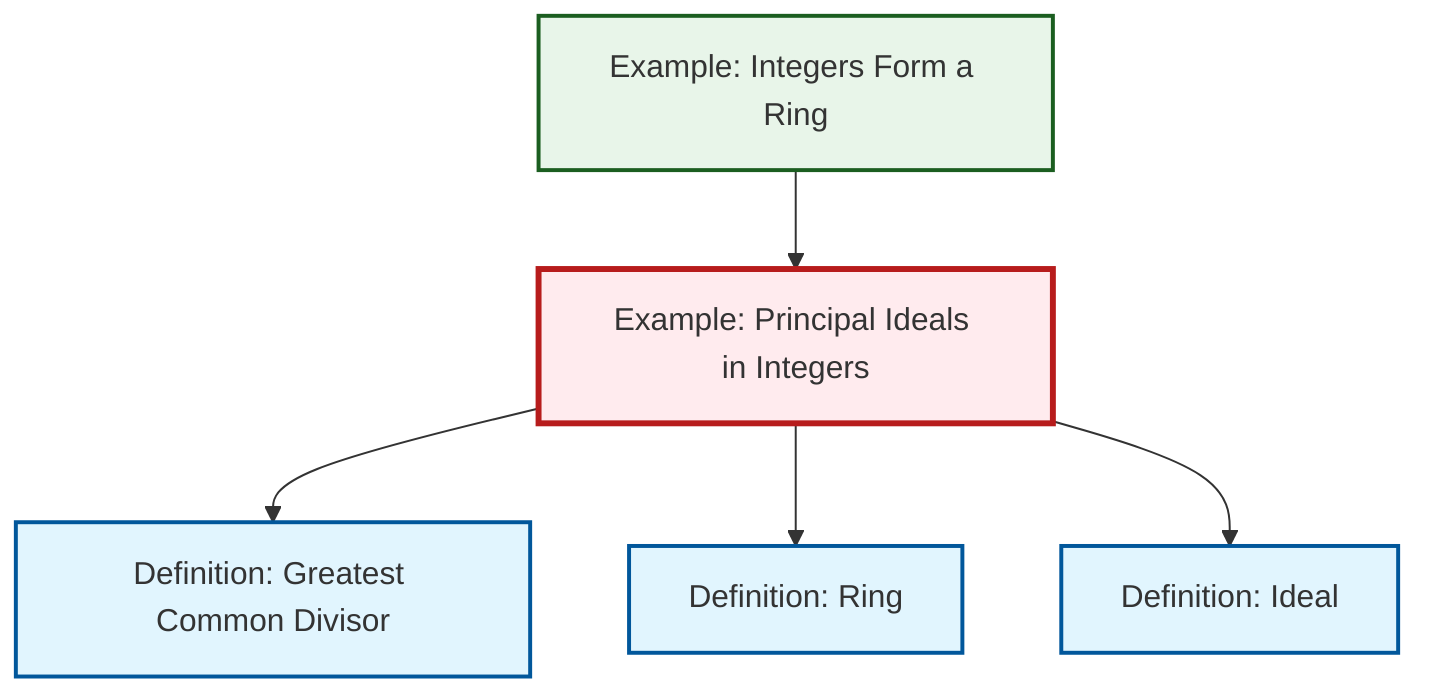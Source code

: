 graph TD
    classDef definition fill:#e1f5fe,stroke:#01579b,stroke-width:2px
    classDef theorem fill:#f3e5f5,stroke:#4a148c,stroke-width:2px
    classDef axiom fill:#fff3e0,stroke:#e65100,stroke-width:2px
    classDef example fill:#e8f5e9,stroke:#1b5e20,stroke-width:2px
    classDef current fill:#ffebee,stroke:#b71c1c,stroke-width:3px
    def-ideal["Definition: Ideal"]:::definition
    def-ring["Definition: Ring"]:::definition
    ex-principal-ideal["Example: Principal Ideals in Integers"]:::example
    def-gcd["Definition: Greatest Common Divisor"]:::definition
    ex-integers-ring["Example: Integers Form a Ring"]:::example
    ex-principal-ideal --> def-gcd
    ex-principal-ideal --> def-ring
    ex-integers-ring --> ex-principal-ideal
    ex-principal-ideal --> def-ideal
    class ex-principal-ideal current